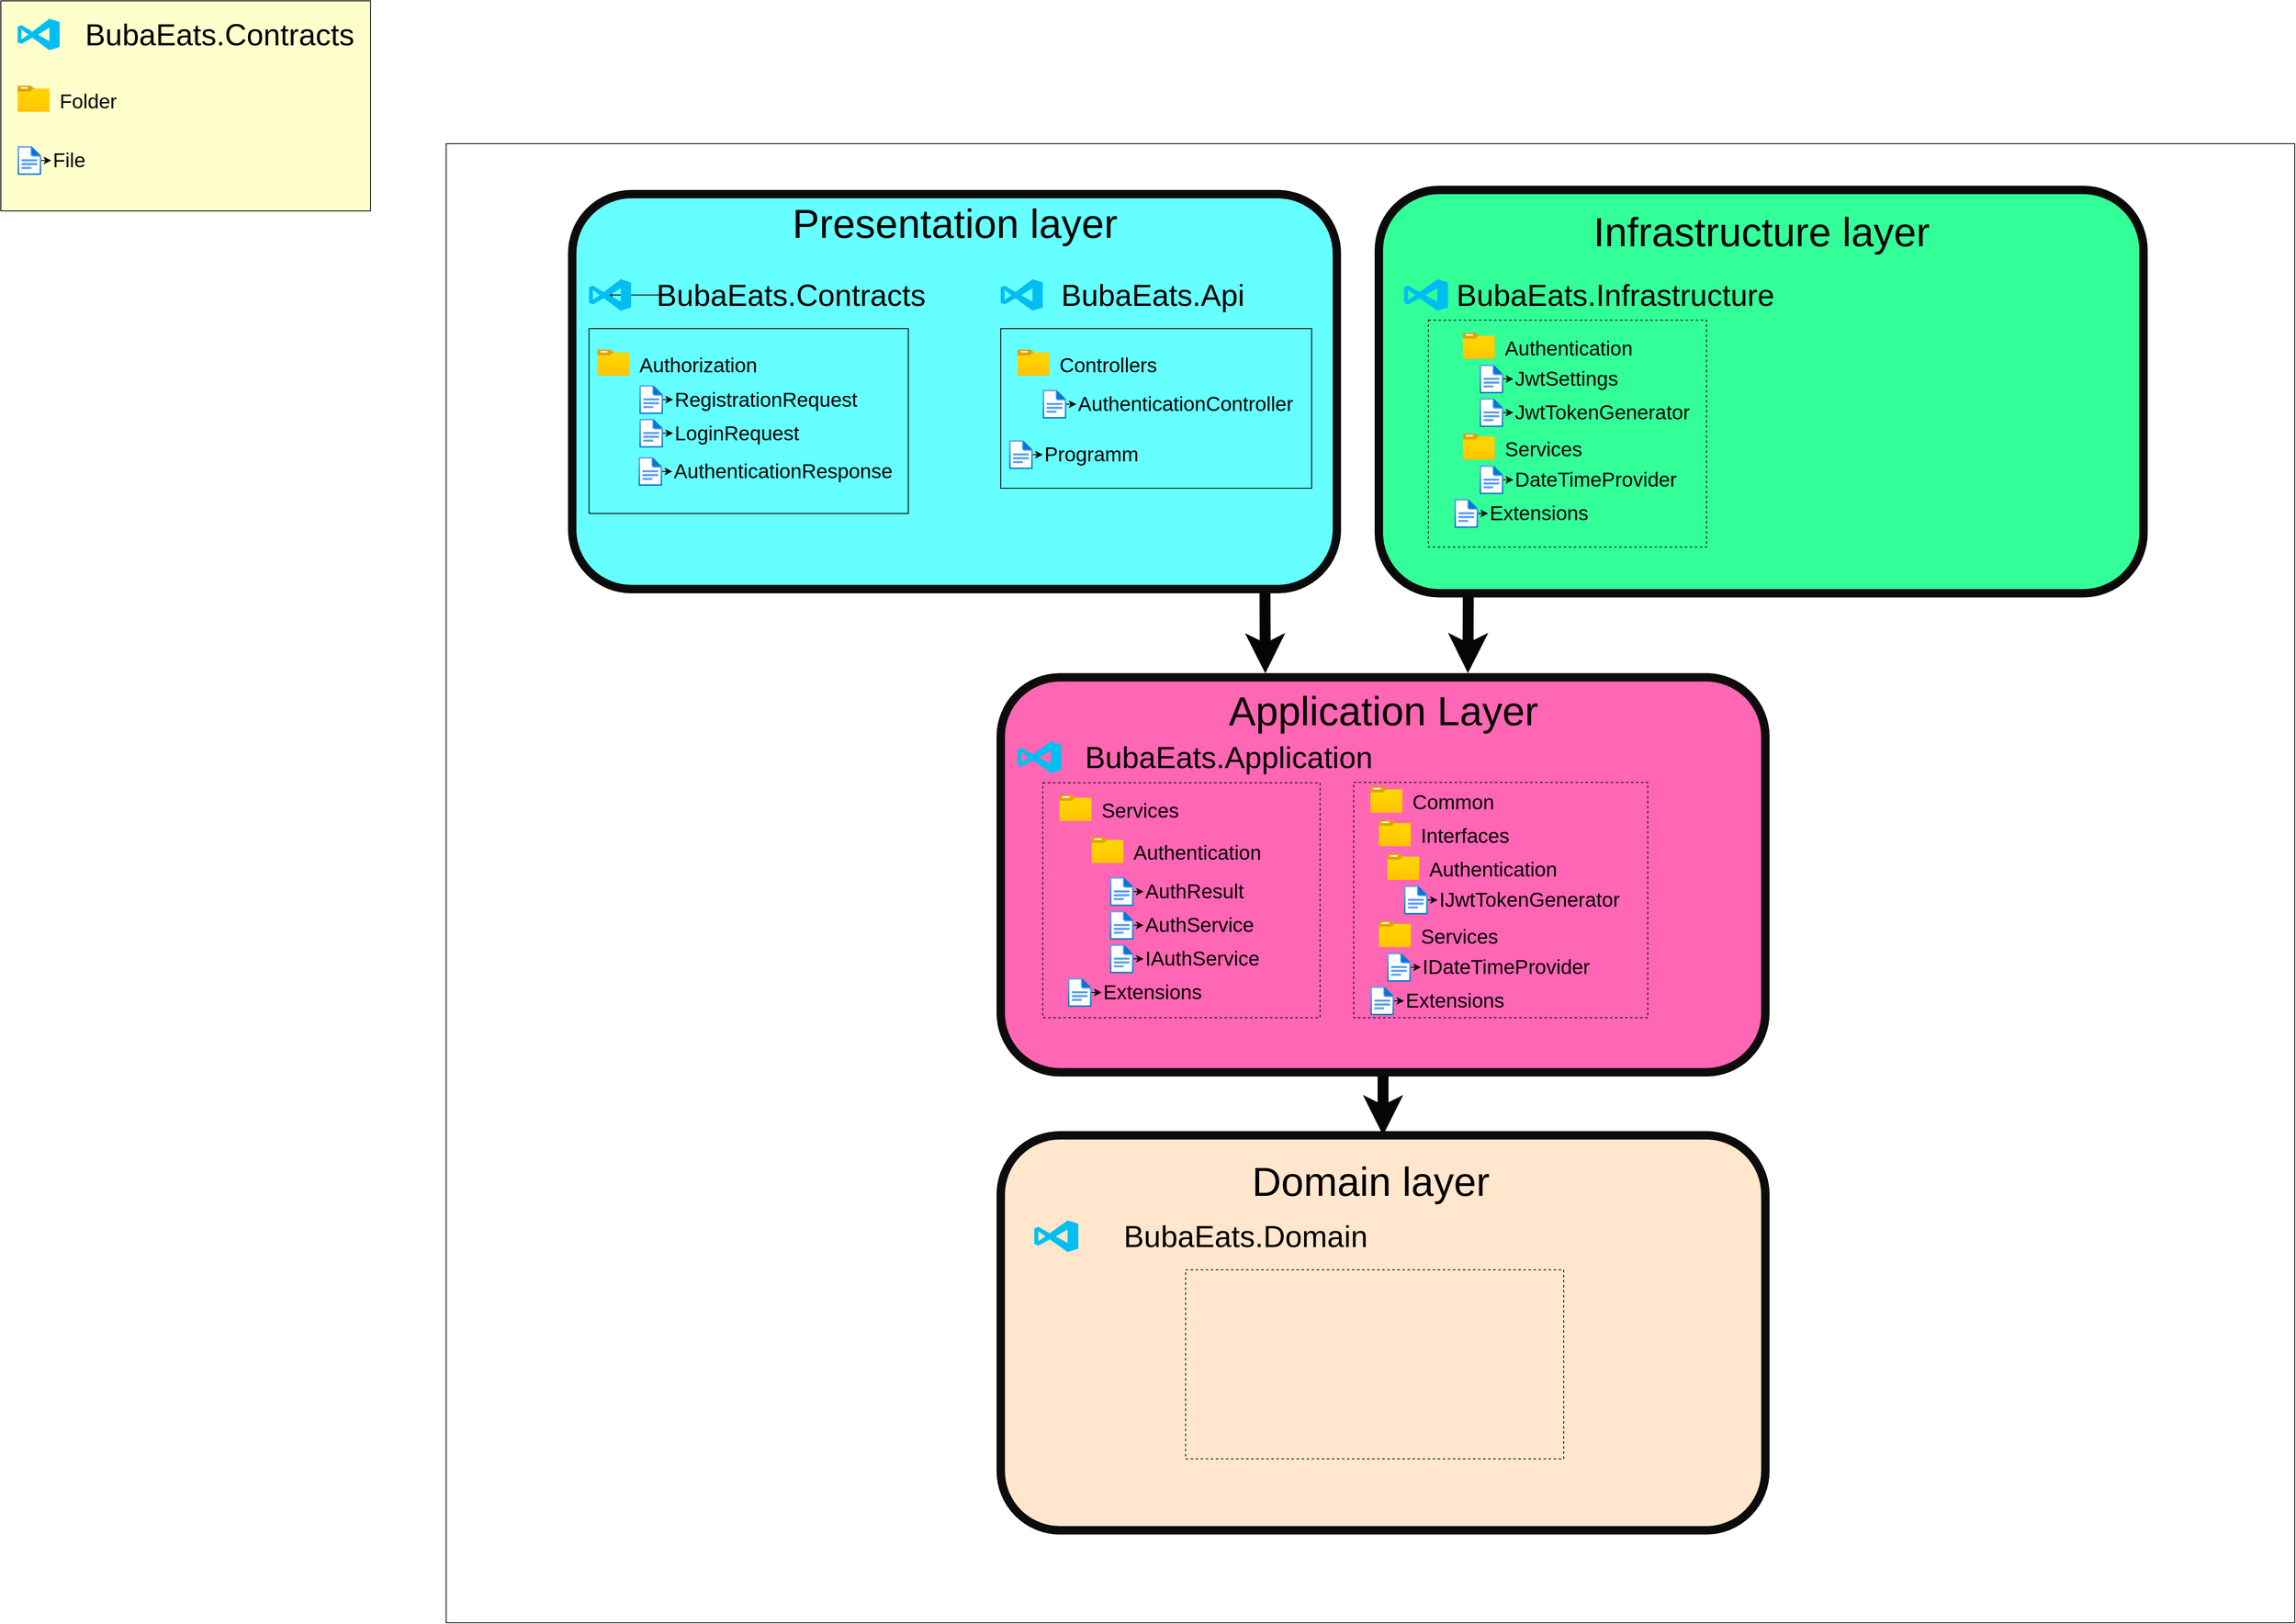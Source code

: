<mxfile>
    <diagram id="rWr11Ek52ALkJoC7Q38n" name="Page-1">
        <mxGraphModel dx="2772" dy="968" grid="1" gridSize="10" guides="1" tooltips="1" connect="1" arrows="1" fold="1" page="1" pageScale="1" pageWidth="850" pageHeight="1100" math="0" shadow="0">
            <root>
                <mxCell id="0"/>
                <mxCell id="1" parent="0"/>
                <mxCell id="107" value="" style="rounded=0;whiteSpace=wrap;html=1;strokeColor=#0a0a0a;strokeWidth=1;fontSize=48;fontColor=#000000;fillColor=#FFFFFF;" vertex="1" parent="1">
                    <mxGeometry x="-180" y="220" width="2200" height="1760" as="geometry"/>
                </mxCell>
                <mxCell id="105" style="edgeStyle=none;html=1;strokeColor=#050505;strokeWidth=13;fontSize=24;fontColor=#000000;exitX=0.117;exitY=0.99;exitDx=0;exitDy=0;exitPerimeter=0;" edge="1" parent="1" source="96">
                    <mxGeometry relative="1" as="geometry">
                        <mxPoint x="1036" y="850" as="targetPoint"/>
                    </mxGeometry>
                </mxCell>
                <mxCell id="96" value="" style="rounded=1;whiteSpace=wrap;html=1;strokeWidth=10;fontSize=24;fillColor=#33FF99;strokeColor=#0a0a0a;" vertex="1" parent="1">
                    <mxGeometry x="930" y="275" width="910" height="480" as="geometry"/>
                </mxCell>
                <mxCell id="104" style="edgeStyle=none;html=1;exitX=0.906;exitY=1.004;exitDx=0;exitDy=0;fontSize=24;fontColor=#000000;strokeWidth=13;strokeColor=#050505;exitPerimeter=0;entryX=0.346;entryY=-0.01;entryDx=0;entryDy=0;entryPerimeter=0;" edge="1" parent="1" source="3" target="102">
                    <mxGeometry relative="1" as="geometry"/>
                </mxCell>
                <mxCell id="3" value="" style="rounded=1;whiteSpace=wrap;html=1;fillColor=#66FFFF;strokeWidth=10;strokeColor=#0d0c0c;" vertex="1" parent="1">
                    <mxGeometry x="-30" y="280" width="910" height="470" as="geometry"/>
                </mxCell>
                <mxCell id="4" value="&lt;font style=&quot;font-size: 48px;&quot; color=&quot;#000000&quot;&gt;Presentation layer&lt;/font&gt;" style="text;html=1;align=center;verticalAlign=middle;resizable=0;points=[];autosize=1;strokeColor=none;fillColor=none;" vertex="1" parent="1">
                    <mxGeometry x="220" y="280" width="410" height="70" as="geometry"/>
                </mxCell>
                <mxCell id="9" value="" style="edgeStyle=none;html=1;fontSize=36;fontColor=#000000;" edge="1" parent="1">
                    <mxGeometry relative="1" as="geometry">
                        <mxPoint x="80" y="400" as="sourcePoint"/>
                        <mxPoint x="10" y="400" as="targetPoint"/>
                    </mxGeometry>
                </mxCell>
                <mxCell id="13" value="" style="group" vertex="1" connectable="0" parent="1">
                    <mxGeometry x="-10" y="370" width="410" height="60" as="geometry"/>
                </mxCell>
                <mxCell id="14" value="&lt;font style=&quot;font-size: 36px;&quot;&gt;BubaEats.Contracts&lt;/font&gt;" style="text;html=1;align=center;verticalAlign=middle;resizable=1;points=[];autosize=1;strokeColor=none;fillColor=none;fontSize=36;fontColor=#000000;movable=1;rotatable=1;deletable=1;editable=1;connectable=1;" vertex="1" parent="13">
                    <mxGeometry x="70" width="340" height="60" as="geometry"/>
                </mxCell>
                <mxCell id="15" value="" style="verticalLabelPosition=bottom;html=1;verticalAlign=top;align=center;strokeColor=none;fillColor=#00BEF2;shape=mxgraph.azure.visual_studio_online;rounded=1;fontSize=24;fontColor=#000000;movable=1;resizable=1;rotatable=1;deletable=1;editable=1;connectable=1;" vertex="1" parent="13">
                    <mxGeometry y="11.25" width="50" height="37.5" as="geometry"/>
                </mxCell>
                <mxCell id="16" value="" style="rounded=0;whiteSpace=wrap;html=1;strokeColor=#000000;fontSize=48;fontColor=#000000;fillColor=#FFFFCC;" vertex="1" parent="1">
                    <mxGeometry x="-710" y="50" width="440" height="250" as="geometry"/>
                </mxCell>
                <mxCell id="12" value="" style="group" vertex="1" connectable="0" parent="1">
                    <mxGeometry x="-690" y="60" width="410" height="60" as="geometry"/>
                </mxCell>
                <mxCell id="10" value="&lt;font style=&quot;font-size: 36px;&quot;&gt;BubaEats.Contracts&lt;/font&gt;" style="text;html=1;align=center;verticalAlign=middle;resizable=1;points=[];autosize=1;strokeColor=none;fillColor=none;fontSize=36;fontColor=#000000;movable=1;rotatable=1;deletable=1;editable=1;connectable=1;" vertex="1" parent="12">
                    <mxGeometry x="70" width="340" height="60" as="geometry"/>
                </mxCell>
                <mxCell id="11" value="" style="verticalLabelPosition=bottom;html=1;verticalAlign=top;align=center;strokeColor=none;fillColor=#00BEF2;shape=mxgraph.azure.visual_studio_online;rounded=1;fontSize=24;fontColor=#000000;movable=1;resizable=1;rotatable=1;deletable=1;editable=1;connectable=1;" vertex="1" parent="12">
                    <mxGeometry y="11.25" width="50" height="37.5" as="geometry"/>
                </mxCell>
                <mxCell id="21" value="" style="group" vertex="1" connectable="0" parent="1">
                    <mxGeometry x="-690" y="126" width="138" height="70" as="geometry"/>
                </mxCell>
                <mxCell id="17" value="" style="aspect=fixed;html=1;points=[];align=center;image;fontSize=12;image=img/lib/azure2/general/Folder_Blank.svg;rounded=1;strokeColor=#000000;fontColor=#000000;fillColor=#FFFFCC;" vertex="1" parent="21">
                    <mxGeometry y="25" width="37.97" height="31" as="geometry"/>
                </mxCell>
                <mxCell id="18" value="&lt;font style=&quot;font-size: 24px;&quot;&gt;Folder&lt;/font&gt;" style="text;html=1;align=left;verticalAlign=middle;resizable=0;points=[];autosize=1;strokeColor=none;fillColor=none;fontSize=48;fontColor=#000000;" vertex="1" parent="21">
                    <mxGeometry x="48" width="90" height="70" as="geometry"/>
                </mxCell>
                <mxCell id="51" value="" style="group" vertex="1" connectable="0" parent="1">
                    <mxGeometry x="480" y="370" width="410" height="60" as="geometry"/>
                </mxCell>
                <mxCell id="52" value="&lt;font style=&quot;font-size: 36px;&quot;&gt;BubaEats.Api&lt;/font&gt;" style="text;html=1;align=left;verticalAlign=middle;resizable=1;points=[];autosize=1;strokeColor=none;fillColor=none;fontSize=36;fontColor=#000000;movable=1;rotatable=1;deletable=1;editable=1;connectable=1;" vertex="1" parent="51">
                    <mxGeometry x="70" width="290" height="60" as="geometry"/>
                </mxCell>
                <mxCell id="53" value="" style="verticalLabelPosition=bottom;html=1;verticalAlign=top;align=center;strokeColor=none;fillColor=#00BEF2;shape=mxgraph.azure.visual_studio_online;rounded=1;fontSize=24;fontColor=#000000;movable=1;resizable=1;rotatable=1;deletable=1;editable=1;connectable=1;" vertex="1" parent="51">
                    <mxGeometry y="11.25" width="50" height="37.5" as="geometry"/>
                </mxCell>
                <mxCell id="61" value="" style="group" vertex="1" connectable="0" parent="1">
                    <mxGeometry x="-690" y="220" width="280.001" height="40" as="geometry"/>
                </mxCell>
                <mxCell id="62" value="" style="aspect=fixed;html=1;points=[];align=center;image;fontSize=12;image=img/lib/azure2/general/File.svg;rounded=1;strokeColor=#000000;fontColor=#000000;fillColor=#FFFFCC;" vertex="1" parent="61">
                    <mxGeometry y="2.75" width="28" height="34.5" as="geometry"/>
                </mxCell>
                <mxCell id="63" value="File" style="text;html=1;align=left;verticalAlign=middle;resizable=0;points=[];autosize=1;strokeColor=none;fillColor=none;fontSize=24;fontColor=#000000;" vertex="1" parent="61">
                    <mxGeometry x="40.001" width="60" height="40" as="geometry"/>
                </mxCell>
                <mxCell id="64" value="" style="edgeStyle=none;html=1;fontSize=24;fontColor=#000000;" edge="1" parent="61" source="62" target="63">
                    <mxGeometry relative="1" as="geometry"/>
                </mxCell>
                <mxCell id="65" value="" style="group" vertex="1" connectable="0" parent="1">
                    <mxGeometry x="530" y="510" width="320.001" height="40" as="geometry"/>
                </mxCell>
                <mxCell id="66" value="" style="aspect=fixed;html=1;points=[];align=center;image;fontSize=12;image=img/lib/azure2/general/File.svg;rounded=1;strokeColor=#000000;fontColor=#000000;fillColor=#FFFFCC;" vertex="1" parent="65">
                    <mxGeometry y="2.75" width="28" height="34.5" as="geometry"/>
                </mxCell>
                <mxCell id="67" value="AuthenticationController" style="text;html=1;align=left;verticalAlign=middle;resizable=0;points=[];autosize=1;strokeColor=none;fillColor=none;fontSize=24;fontColor=#000000;" vertex="1" parent="65">
                    <mxGeometry x="40.001" width="280" height="40" as="geometry"/>
                </mxCell>
                <mxCell id="68" value="" style="edgeStyle=none;html=1;fontSize=24;fontColor=#000000;" edge="1" parent="65" source="66" target="67">
                    <mxGeometry relative="1" as="geometry"/>
                </mxCell>
                <mxCell id="73" value="" style="group;dashed=1;" vertex="1" connectable="0" parent="1">
                    <mxGeometry x="-10" y="440" width="380" height="220" as="geometry"/>
                </mxCell>
                <mxCell id="6" value="" style="rounded=0;whiteSpace=wrap;html=1;fontSize=24;fontColor=#000000;fillColor=none;strokeColor=#000000;" vertex="1" parent="73">
                    <mxGeometry width="380" height="220" as="geometry"/>
                </mxCell>
                <mxCell id="22" value="" style="group" vertex="1" connectable="0" parent="73">
                    <mxGeometry x="10" width="208" height="70" as="geometry"/>
                </mxCell>
                <mxCell id="23" value="" style="aspect=fixed;html=1;points=[];align=center;image;fontSize=12;image=img/lib/azure2/general/Folder_Blank.svg;rounded=1;strokeColor=#000000;fontColor=#000000;fillColor=#FFFFCC;" vertex="1" parent="22">
                    <mxGeometry y="25" width="37.97" height="31" as="geometry"/>
                </mxCell>
                <mxCell id="24" value="&lt;font style=&quot;font-size: 24px;&quot;&gt;Authorization&lt;/font&gt;" style="text;html=1;align=left;verticalAlign=middle;resizable=0;points=[];autosize=1;strokeColor=none;fillColor=none;fontSize=48;fontColor=#000000;" vertex="1" parent="22">
                    <mxGeometry x="48" width="160" height="70" as="geometry"/>
                </mxCell>
                <mxCell id="41" value="" style="group" vertex="1" connectable="0" parent="73">
                    <mxGeometry x="60" y="64.5" width="280.001" height="40" as="geometry"/>
                </mxCell>
                <mxCell id="29" value="" style="aspect=fixed;html=1;points=[];align=center;image;fontSize=12;image=img/lib/azure2/general/File.svg;rounded=1;strokeColor=#000000;fontColor=#000000;fillColor=#FFFFCC;" vertex="1" parent="41">
                    <mxGeometry y="2.75" width="28" height="34.5" as="geometry"/>
                </mxCell>
                <mxCell id="30" value="RegistrationRequest" style="text;html=1;align=left;verticalAlign=middle;resizable=0;points=[];autosize=1;strokeColor=none;fillColor=none;fontSize=24;fontColor=#000000;" vertex="1" parent="41">
                    <mxGeometry x="40.001" width="240" height="40" as="geometry"/>
                </mxCell>
                <mxCell id="40" value="" style="edgeStyle=none;html=1;fontSize=24;fontColor=#000000;" edge="1" parent="41" source="29" target="30">
                    <mxGeometry relative="1" as="geometry"/>
                </mxCell>
                <mxCell id="42" value="" style="group" vertex="1" connectable="0" parent="73">
                    <mxGeometry x="59" y="150" width="320.001" height="40" as="geometry"/>
                </mxCell>
                <mxCell id="43" value="" style="aspect=fixed;html=1;points=[];align=center;image;fontSize=12;image=img/lib/azure2/general/File.svg;rounded=1;strokeColor=#000000;fontColor=#000000;fillColor=#FFFFCC;" vertex="1" parent="42">
                    <mxGeometry y="2.75" width="28" height="34.5" as="geometry"/>
                </mxCell>
                <mxCell id="44" value="AuthenticationResponse" style="text;html=1;align=left;verticalAlign=middle;resizable=0;points=[];autosize=1;strokeColor=none;fillColor=none;fontSize=24;fontColor=#000000;" vertex="1" parent="42">
                    <mxGeometry x="40.001" width="280" height="40" as="geometry"/>
                </mxCell>
                <mxCell id="45" value="" style="edgeStyle=none;html=1;fontSize=24;fontColor=#000000;" edge="1" parent="42" source="43" target="44">
                    <mxGeometry relative="1" as="geometry"/>
                </mxCell>
                <mxCell id="50" value="" style="group" vertex="1" connectable="0" parent="73">
                    <mxGeometry x="60" y="104.5" width="280.001" height="40" as="geometry"/>
                </mxCell>
                <mxCell id="47" value="" style="aspect=fixed;html=1;points=[];align=center;image;fontSize=12;image=img/lib/azure2/general/File.svg;rounded=1;strokeColor=#000000;fontColor=#000000;fillColor=#FFFFCC;" vertex="1" parent="50">
                    <mxGeometry y="2.75" width="28" height="34.5" as="geometry"/>
                </mxCell>
                <mxCell id="48" value="LoginRequest" style="text;html=1;align=left;verticalAlign=middle;resizable=0;points=[];autosize=1;strokeColor=none;fillColor=none;fontSize=24;fontColor=#000000;" vertex="1" parent="50">
                    <mxGeometry x="40.001" width="170" height="40" as="geometry"/>
                </mxCell>
                <mxCell id="49" value="" style="edgeStyle=none;html=1;fontSize=24;fontColor=#000000;" edge="1" parent="50" source="47" target="48">
                    <mxGeometry relative="1" as="geometry"/>
                </mxCell>
                <mxCell id="74" value="" style="group;dashed=1;" vertex="1" connectable="0" parent="1">
                    <mxGeometry x="480" y="440" width="370" height="190" as="geometry"/>
                </mxCell>
                <mxCell id="54" value="" style="rounded=0;whiteSpace=wrap;html=1;fontSize=24;fontColor=#000000;fillColor=none;strokeColor=#000000;" vertex="1" parent="74">
                    <mxGeometry width="370" height="190" as="geometry"/>
                </mxCell>
                <mxCell id="55" value="" style="group" vertex="1" connectable="0" parent="74">
                    <mxGeometry x="20" width="188" height="70" as="geometry"/>
                </mxCell>
                <mxCell id="56" value="" style="aspect=fixed;html=1;points=[];align=center;image;fontSize=12;image=img/lib/azure2/general/Folder_Blank.svg;rounded=1;strokeColor=#000000;fontColor=#000000;fillColor=#FFFFCC;" vertex="1" parent="55">
                    <mxGeometry y="25" width="37.97" height="31" as="geometry"/>
                </mxCell>
                <mxCell id="57" value="&lt;font style=&quot;font-size: 24px;&quot;&gt;Controllers&lt;/font&gt;" style="text;html=1;align=left;verticalAlign=middle;resizable=0;points=[];autosize=1;strokeColor=none;fillColor=none;fontSize=48;fontColor=#000000;" vertex="1" parent="55">
                    <mxGeometry x="48" width="140" height="70" as="geometry"/>
                </mxCell>
                <mxCell id="69" value="" style="group" vertex="1" connectable="0" parent="74">
                    <mxGeometry x="10" y="130" width="320.001" height="40" as="geometry"/>
                </mxCell>
                <mxCell id="70" value="" style="aspect=fixed;html=1;points=[];align=center;image;fontSize=12;image=img/lib/azure2/general/File.svg;rounded=1;strokeColor=#000000;fontColor=#000000;fillColor=#FFFFCC;" vertex="1" parent="69">
                    <mxGeometry y="2.75" width="28" height="34.5" as="geometry"/>
                </mxCell>
                <mxCell id="71" value="Programm" style="text;html=1;align=left;verticalAlign=middle;resizable=0;points=[];autosize=1;strokeColor=none;fillColor=none;fontSize=24;fontColor=#000000;" vertex="1" parent="69">
                    <mxGeometry x="40.001" width="140" height="40" as="geometry"/>
                </mxCell>
                <mxCell id="72" value="" style="edgeStyle=none;html=1;fontSize=24;fontColor=#000000;" edge="1" parent="69" source="70" target="71">
                    <mxGeometry relative="1" as="geometry"/>
                </mxCell>
                <mxCell id="76" value="&lt;font style=&quot;font-size: 48px;&quot; color=&quot;#000000&quot;&gt;Infrastructure layer&lt;/font&gt;" style="text;html=1;align=center;verticalAlign=middle;resizable=0;points=[];autosize=1;strokeColor=none;fillColor=none;" vertex="1" parent="1">
                    <mxGeometry x="1175" y="290" width="420" height="70" as="geometry"/>
                </mxCell>
                <mxCell id="77" value="" style="group" vertex="1" connectable="0" parent="1">
                    <mxGeometry x="960" y="370" width="460" height="60" as="geometry"/>
                </mxCell>
                <mxCell id="78" value="&lt;font style=&quot;font-size: 36px;&quot;&gt;BubaEats.Infrastructure&lt;/font&gt;" style="text;html=1;align=center;verticalAlign=middle;resizable=1;points=[];autosize=1;strokeColor=none;fillColor=none;fontSize=36;fontColor=#000000;movable=1;rotatable=1;deletable=1;editable=1;connectable=1;" vertex="1" parent="77">
                    <mxGeometry x="41.818" width="418.182" height="60" as="geometry"/>
                </mxCell>
                <mxCell id="79" value="" style="verticalLabelPosition=bottom;html=1;verticalAlign=top;align=center;strokeColor=none;fillColor=#00BEF2;shape=mxgraph.azure.visual_studio_online;rounded=1;fontSize=24;fontColor=#000000;movable=1;resizable=1;rotatable=1;deletable=1;editable=1;connectable=1;" vertex="1" parent="77">
                    <mxGeometry y="11.25" width="52.273" height="37.5" as="geometry"/>
                </mxCell>
                <mxCell id="132" value="" style="edgeStyle=none;html=1;strokeColor=#050505;strokeWidth=13;fontSize=48;fontColor=#000000;" edge="1" parent="1" source="102" target="131">
                    <mxGeometry relative="1" as="geometry"/>
                </mxCell>
                <mxCell id="102" value="" style="rounded=1;whiteSpace=wrap;html=1;fillColor=#FF66B3;strokeWidth=10;strokeColor=#0d0c0c;" vertex="1" parent="1">
                    <mxGeometry x="480" y="855" width="910" height="470" as="geometry"/>
                </mxCell>
                <mxCell id="106" value="&lt;font style=&quot;font-size: 48px;&quot;&gt;Application Layer&lt;/font&gt;" style="text;html=1;align=center;verticalAlign=middle;resizable=0;points=[];autosize=1;strokeColor=none;fillColor=none;fontSize=24;fontColor=#000000;" vertex="1" parent="1">
                    <mxGeometry x="740" y="860" width="390" height="70" as="geometry"/>
                </mxCell>
                <mxCell id="108" value="" style="group" vertex="1" connectable="0" parent="1">
                    <mxGeometry x="550" y="970" width="410" height="290" as="geometry"/>
                </mxCell>
                <mxCell id="109" value="" style="aspect=fixed;html=1;points=[];align=center;image;fontSize=12;image=img/lib/azure2/general/Folder_Blank.svg;rounded=1;strokeColor=#000000;fontColor=#000000;fillColor=#FFFFCC;" vertex="1" parent="108">
                    <mxGeometry y="25" width="37.97" height="31" as="geometry"/>
                </mxCell>
                <mxCell id="110" value="&lt;font style=&quot;font-size: 24px;&quot;&gt;Services&lt;/font&gt;" style="text;html=1;align=left;verticalAlign=middle;resizable=0;points=[];autosize=1;strokeColor=none;fillColor=none;fontSize=48;fontColor=#000000;" vertex="1" parent="108">
                    <mxGeometry x="48" width="120" height="70" as="geometry"/>
                </mxCell>
                <mxCell id="111" value="" style="group" vertex="1" connectable="0" parent="108">
                    <mxGeometry x="37.97" y="50" width="228" height="70" as="geometry"/>
                </mxCell>
                <mxCell id="112" value="" style="aspect=fixed;html=1;points=[];align=center;image;fontSize=12;image=img/lib/azure2/general/Folder_Blank.svg;rounded=1;strokeColor=#000000;fontColor=#000000;fillColor=#FFFFCC;" vertex="1" parent="111">
                    <mxGeometry y="25" width="37.97" height="31" as="geometry"/>
                </mxCell>
                <mxCell id="113" value="&lt;font style=&quot;font-size: 24px;&quot;&gt;Authentication&lt;/font&gt;" style="text;html=1;align=left;verticalAlign=middle;resizable=0;points=[];autosize=1;strokeColor=none;fillColor=none;fontSize=48;fontColor=#000000;" vertex="1" parent="111">
                    <mxGeometry x="48" width="180" height="70" as="geometry"/>
                </mxCell>
                <mxCell id="164" value="" style="rounded=0;whiteSpace=wrap;html=1;dashed=1;strokeColor=#0a0a0a;strokeWidth=1;fontSize=48;fontColor=#000000;fillColor=none;" vertex="1" parent="108">
                    <mxGeometry x="-20" y="10.5" width="330" height="279.5" as="geometry"/>
                </mxCell>
                <mxCell id="114" value="" style="group" vertex="1" connectable="0" parent="1">
                    <mxGeometry x="610" y="1090" width="280.001" height="40" as="geometry"/>
                </mxCell>
                <mxCell id="115" value="" style="aspect=fixed;html=1;points=[];align=center;image;fontSize=12;image=img/lib/azure2/general/File.svg;rounded=1;strokeColor=#000000;fontColor=#000000;fillColor=#FFFFCC;" vertex="1" parent="114">
                    <mxGeometry y="2.75" width="28" height="34.5" as="geometry"/>
                </mxCell>
                <mxCell id="116" value="AuthResult" style="text;html=1;align=left;verticalAlign=middle;resizable=0;points=[];autosize=1;strokeColor=none;fillColor=none;fontSize=24;fontColor=#000000;" vertex="1" parent="114">
                    <mxGeometry x="40.001" width="140" height="40" as="geometry"/>
                </mxCell>
                <mxCell id="117" value="" style="edgeStyle=none;html=1;fontSize=24;fontColor=#000000;" edge="1" parent="114" source="115" target="116">
                    <mxGeometry relative="1" as="geometry"/>
                </mxCell>
                <mxCell id="119" value="" style="group" vertex="1" connectable="0" parent="1">
                    <mxGeometry x="610" y="1130" width="280.001" height="70" as="geometry"/>
                </mxCell>
                <mxCell id="120" value="" style="aspect=fixed;html=1;points=[];align=center;image;fontSize=12;image=img/lib/azure2/general/File.svg;rounded=1;strokeColor=#000000;fontColor=#000000;fillColor=#FFFFCC;" vertex="1" parent="119">
                    <mxGeometry y="2.75" width="28" height="34.5" as="geometry"/>
                </mxCell>
                <mxCell id="121" value="AuthService" style="text;html=1;align=left;verticalAlign=middle;resizable=0;points=[];autosize=1;strokeColor=none;fillColor=none;fontSize=24;fontColor=#000000;" vertex="1" parent="119">
                    <mxGeometry x="40.001" width="150" height="40" as="geometry"/>
                </mxCell>
                <mxCell id="122" value="" style="edgeStyle=none;html=1;fontSize=24;fontColor=#000000;" edge="1" parent="119" source="120" target="121">
                    <mxGeometry relative="1" as="geometry"/>
                </mxCell>
                <mxCell id="123" value="" style="group" vertex="1" connectable="0" parent="1">
                    <mxGeometry x="610" y="1170" width="280.001" height="40" as="geometry"/>
                </mxCell>
                <mxCell id="124" value="" style="aspect=fixed;html=1;points=[];align=center;image;fontSize=12;image=img/lib/azure2/general/File.svg;rounded=1;strokeColor=#000000;fontColor=#000000;fillColor=#FFFFCC;" vertex="1" parent="123">
                    <mxGeometry y="2.75" width="28" height="34.5" as="geometry"/>
                </mxCell>
                <mxCell id="125" value="IAuthService" style="text;html=1;align=left;verticalAlign=middle;resizable=0;points=[];autosize=1;strokeColor=none;fillColor=none;fontSize=24;fontColor=#000000;" vertex="1" parent="123">
                    <mxGeometry x="40.001" width="160" height="40" as="geometry"/>
                </mxCell>
                <mxCell id="126" value="" style="edgeStyle=none;html=1;fontSize=24;fontColor=#000000;" edge="1" parent="123" source="124" target="125">
                    <mxGeometry relative="1" as="geometry"/>
                </mxCell>
                <mxCell id="127" value="" style="group" vertex="1" connectable="0" parent="1">
                    <mxGeometry x="560" y="1210" width="280.001" height="40" as="geometry"/>
                </mxCell>
                <mxCell id="128" value="" style="aspect=fixed;html=1;points=[];align=center;image;fontSize=12;image=img/lib/azure2/general/File.svg;rounded=1;strokeColor=#000000;fontColor=#000000;fillColor=#FFFFCC;" vertex="1" parent="127">
                    <mxGeometry y="2.75" width="28" height="34.5" as="geometry"/>
                </mxCell>
                <mxCell id="129" value="Extensions" style="text;html=1;align=left;verticalAlign=middle;resizable=0;points=[];autosize=1;strokeColor=none;fillColor=none;fontSize=24;fontColor=#000000;" vertex="1" parent="127">
                    <mxGeometry x="40.001" width="140" height="40" as="geometry"/>
                </mxCell>
                <mxCell id="130" value="" style="edgeStyle=none;html=1;fontSize=24;fontColor=#000000;" edge="1" parent="127" source="128" target="129">
                    <mxGeometry relative="1" as="geometry"/>
                </mxCell>
                <mxCell id="131" value="" style="rounded=1;whiteSpace=wrap;html=1;fillColor=#FFE6CC;strokeWidth=10;strokeColor=#0d0c0c;" vertex="1" parent="1">
                    <mxGeometry x="480" y="1400" width="910" height="470" as="geometry"/>
                </mxCell>
                <mxCell id="133" value="&lt;font style=&quot;font-size: 48px;&quot; color=&quot;#000000&quot;&gt;Domain layer&lt;/font&gt;" style="text;html=1;align=center;verticalAlign=middle;resizable=0;points=[];autosize=1;strokeColor=none;fillColor=none;" vertex="1" parent="1">
                    <mxGeometry x="765" y="1420" width="310" height="70" as="geometry"/>
                </mxCell>
                <mxCell id="134" value="" style="group" vertex="1" connectable="0" parent="1">
                    <mxGeometry x="520" y="1490" width="460" height="60" as="geometry"/>
                </mxCell>
                <mxCell id="135" value="&lt;font style=&quot;font-size: 36px;&quot;&gt;BubaEats.Domain&lt;/font&gt;" style="text;html=1;align=center;verticalAlign=middle;resizable=1;points=[];autosize=1;strokeColor=none;fillColor=none;fontSize=36;fontColor=#000000;movable=1;rotatable=1;deletable=1;editable=1;connectable=1;" vertex="1" parent="134">
                    <mxGeometry x="95.818" width="310" height="60" as="geometry"/>
                </mxCell>
                <mxCell id="136" value="" style="verticalLabelPosition=bottom;html=1;verticalAlign=top;align=center;strokeColor=none;fillColor=#00BEF2;shape=mxgraph.azure.visual_studio_online;rounded=1;fontSize=24;fontColor=#000000;movable=1;resizable=1;rotatable=1;deletable=1;editable=1;connectable=1;" vertex="1" parent="134">
                    <mxGeometry y="11.25" width="52.273" height="37.5" as="geometry"/>
                </mxCell>
                <mxCell id="137" value="" style="group" vertex="1" connectable="0" parent="1">
                    <mxGeometry x="500" y="920" width="460" height="60" as="geometry"/>
                </mxCell>
                <mxCell id="138" value="&lt;font style=&quot;font-size: 36px;&quot;&gt;BubaEats.Application&lt;/font&gt;" style="text;html=1;align=center;verticalAlign=middle;resizable=1;points=[];autosize=1;strokeColor=none;fillColor=none;fontSize=36;fontColor=#000000;movable=1;rotatable=1;deletable=1;editable=1;connectable=1;" vertex="1" parent="137">
                    <mxGeometry x="65.818" width="370" height="60" as="geometry"/>
                </mxCell>
                <mxCell id="139" value="" style="verticalLabelPosition=bottom;html=1;verticalAlign=top;align=center;strokeColor=none;fillColor=#00BEF2;shape=mxgraph.azure.visual_studio_online;rounded=1;fontSize=24;fontColor=#000000;movable=1;resizable=1;rotatable=1;deletable=1;editable=1;connectable=1;" vertex="1" parent="137">
                    <mxGeometry y="11.25" width="52.273" height="37.5" as="geometry"/>
                </mxCell>
                <mxCell id="140" value="" style="rounded=0;whiteSpace=wrap;html=1;dashed=1;strokeColor=#0a0a0a;strokeWidth=1;fontSize=48;fontColor=#000000;fillColor=none;" vertex="1" parent="1">
                    <mxGeometry x="700" y="1560" width="450" height="225" as="geometry"/>
                </mxCell>
                <mxCell id="141" value="" style="group" vertex="1" connectable="0" parent="1">
                    <mxGeometry x="1030" y="420" width="290" height="280" as="geometry"/>
                </mxCell>
                <mxCell id="142" value="" style="aspect=fixed;html=1;points=[];align=center;image;fontSize=12;image=img/lib/azure2/general/Folder_Blank.svg;rounded=1;strokeColor=#000000;fontColor=#000000;fillColor=#FFFFCC;" vertex="1" parent="141">
                    <mxGeometry y="25" width="37.97" height="31" as="geometry"/>
                </mxCell>
                <mxCell id="143" value="&lt;font style=&quot;font-size: 24px;&quot;&gt;Authentication&lt;/font&gt;" style="text;html=1;align=left;verticalAlign=middle;resizable=0;points=[];autosize=1;strokeColor=none;fillColor=none;fontSize=48;fontColor=#000000;" vertex="1" parent="141">
                    <mxGeometry x="48" width="180" height="70" as="geometry"/>
                </mxCell>
                <mxCell id="163" value="" style="rounded=0;whiteSpace=wrap;html=1;dashed=1;strokeColor=#0a0a0a;strokeWidth=1;fontSize=48;fontColor=#000000;fillColor=none;" vertex="1" parent="141">
                    <mxGeometry x="-41.01" y="10" width="331.01" height="270" as="geometry"/>
                </mxCell>
                <mxCell id="144" value="" style="group" vertex="1" connectable="0" parent="1">
                    <mxGeometry x="1050" y="480" width="280.001" height="40" as="geometry"/>
                </mxCell>
                <mxCell id="145" value="" style="aspect=fixed;html=1;points=[];align=center;image;fontSize=12;image=img/lib/azure2/general/File.svg;rounded=1;strokeColor=#000000;fontColor=#000000;fillColor=#FFFFCC;" vertex="1" parent="144">
                    <mxGeometry y="2.75" width="28" height="34.5" as="geometry"/>
                </mxCell>
                <mxCell id="146" value="JwtSettings" style="text;html=1;align=left;verticalAlign=middle;resizable=0;points=[];autosize=1;strokeColor=none;fillColor=none;fontSize=24;fontColor=#000000;" vertex="1" parent="144">
                    <mxGeometry x="40.001" width="150" height="40" as="geometry"/>
                </mxCell>
                <mxCell id="147" value="" style="edgeStyle=none;html=1;fontSize=24;fontColor=#000000;" edge="1" parent="144" source="145" target="146">
                    <mxGeometry relative="1" as="geometry"/>
                </mxCell>
                <mxCell id="148" value="" style="group" vertex="1" connectable="0" parent="1">
                    <mxGeometry x="1050" y="520" width="280.001" height="40" as="geometry"/>
                </mxCell>
                <mxCell id="149" value="" style="aspect=fixed;html=1;points=[];align=center;image;fontSize=12;image=img/lib/azure2/general/File.svg;rounded=1;strokeColor=#000000;fontColor=#000000;fillColor=#FFFFCC;" vertex="1" parent="148">
                    <mxGeometry y="2.75" width="28" height="34.5" as="geometry"/>
                </mxCell>
                <mxCell id="150" value="JwtTokenGenerator" style="text;html=1;align=left;verticalAlign=middle;resizable=0;points=[];autosize=1;strokeColor=none;fillColor=none;fontSize=24;fontColor=#000000;" vertex="1" parent="148">
                    <mxGeometry x="40.001" width="230" height="40" as="geometry"/>
                </mxCell>
                <mxCell id="151" value="" style="edgeStyle=none;html=1;fontSize=24;fontColor=#000000;" edge="1" parent="148" source="149" target="150">
                    <mxGeometry relative="1" as="geometry"/>
                </mxCell>
                <mxCell id="152" value="" style="group" vertex="1" connectable="0" parent="1">
                    <mxGeometry x="1030" y="540" width="228" height="70" as="geometry"/>
                </mxCell>
                <mxCell id="153" value="" style="aspect=fixed;html=1;points=[];align=center;image;fontSize=12;image=img/lib/azure2/general/Folder_Blank.svg;rounded=1;strokeColor=#000000;fontColor=#000000;fillColor=#FFFFCC;" vertex="1" parent="152">
                    <mxGeometry y="25" width="37.97" height="31" as="geometry"/>
                </mxCell>
                <mxCell id="154" value="&lt;font style=&quot;font-size: 24px;&quot;&gt;Services&lt;/font&gt;" style="text;html=1;align=left;verticalAlign=middle;resizable=0;points=[];autosize=1;strokeColor=none;fillColor=none;fontSize=48;fontColor=#000000;" vertex="1" parent="152">
                    <mxGeometry x="48" width="120" height="70" as="geometry"/>
                </mxCell>
                <mxCell id="155" value="" style="group" vertex="1" connectable="0" parent="1">
                    <mxGeometry x="1050" y="600" width="280.001" height="40" as="geometry"/>
                </mxCell>
                <mxCell id="156" value="" style="aspect=fixed;html=1;points=[];align=center;image;fontSize=12;image=img/lib/azure2/general/File.svg;rounded=1;strokeColor=#000000;fontColor=#000000;fillColor=#FFFFCC;" vertex="1" parent="155">
                    <mxGeometry y="2.75" width="28" height="34.5" as="geometry"/>
                </mxCell>
                <mxCell id="157" value="DateTimeProvider" style="text;html=1;align=left;verticalAlign=middle;resizable=0;points=[];autosize=1;strokeColor=none;fillColor=none;fontSize=24;fontColor=#000000;" vertex="1" parent="155">
                    <mxGeometry x="40.001" width="220" height="40" as="geometry"/>
                </mxCell>
                <mxCell id="158" value="" style="edgeStyle=none;html=1;fontSize=24;fontColor=#000000;" edge="1" parent="155" source="156" target="157">
                    <mxGeometry relative="1" as="geometry"/>
                </mxCell>
                <mxCell id="159" value="" style="group" vertex="1" connectable="0" parent="1">
                    <mxGeometry x="1020" y="640" width="280.001" height="40" as="geometry"/>
                </mxCell>
                <mxCell id="160" value="" style="aspect=fixed;html=1;points=[];align=center;image;fontSize=12;image=img/lib/azure2/general/File.svg;rounded=1;strokeColor=#000000;fontColor=#000000;fillColor=#FFFFCC;" vertex="1" parent="159">
                    <mxGeometry y="2.75" width="28" height="34.5" as="geometry"/>
                </mxCell>
                <mxCell id="161" value="Extensions" style="text;html=1;align=left;verticalAlign=middle;resizable=0;points=[];autosize=1;strokeColor=none;fillColor=none;fontSize=24;fontColor=#000000;" vertex="1" parent="159">
                    <mxGeometry x="40.001" width="140" height="40" as="geometry"/>
                </mxCell>
                <mxCell id="162" value="" style="edgeStyle=none;html=1;fontSize=24;fontColor=#000000;" edge="1" parent="159" source="160" target="161">
                    <mxGeometry relative="1" as="geometry"/>
                </mxCell>
                <mxCell id="165" value="" style="group" vertex="1" connectable="0" parent="1">
                    <mxGeometry x="920" y="960" width="168" height="70" as="geometry"/>
                </mxCell>
                <mxCell id="166" value="" style="aspect=fixed;html=1;points=[];align=center;image;fontSize=12;image=img/lib/azure2/general/Folder_Blank.svg;rounded=1;strokeColor=#000000;fontColor=#000000;fillColor=#FFFFCC;" vertex="1" parent="165">
                    <mxGeometry y="25" width="37.97" height="31" as="geometry"/>
                </mxCell>
                <mxCell id="167" value="&lt;font style=&quot;font-size: 24px;&quot;&gt;Common&lt;/font&gt;" style="text;html=1;align=left;verticalAlign=middle;resizable=0;points=[];autosize=1;strokeColor=none;fillColor=none;fontSize=48;fontColor=#000000;" vertex="1" parent="165">
                    <mxGeometry x="48" width="120" height="70" as="geometry"/>
                </mxCell>
                <mxCell id="168" value="" style="group" vertex="1" connectable="0" parent="1">
                    <mxGeometry x="930" y="1000" width="320" height="260" as="geometry"/>
                </mxCell>
                <mxCell id="169" value="" style="aspect=fixed;html=1;points=[];align=center;image;fontSize=12;image=img/lib/azure2/general/Folder_Blank.svg;rounded=1;strokeColor=#000000;fontColor=#000000;fillColor=#FFFFCC;" vertex="1" parent="168">
                    <mxGeometry y="25" width="37.97" height="31" as="geometry"/>
                </mxCell>
                <mxCell id="170" value="&lt;font style=&quot;font-size: 24px;&quot;&gt;Interfaces&lt;/font&gt;" style="text;html=1;align=left;verticalAlign=middle;resizable=0;points=[];autosize=1;strokeColor=none;fillColor=none;fontSize=48;fontColor=#000000;" vertex="1" parent="168">
                    <mxGeometry x="48" width="130" height="70" as="geometry"/>
                </mxCell>
                <mxCell id="189" value="" style="rounded=0;whiteSpace=wrap;html=1;dashed=1;strokeColor=#0a0a0a;strokeWidth=1;fontSize=48;fontColor=#000000;fillColor=none;" vertex="1" parent="168">
                    <mxGeometry x="-30" y="-20" width="350" height="280" as="geometry"/>
                </mxCell>
                <mxCell id="171" value="" style="group" vertex="1" connectable="0" parent="1">
                    <mxGeometry x="940" y="1040" width="228" height="70" as="geometry"/>
                </mxCell>
                <mxCell id="172" value="" style="aspect=fixed;html=1;points=[];align=center;image;fontSize=12;image=img/lib/azure2/general/Folder_Blank.svg;rounded=1;strokeColor=#000000;fontColor=#000000;fillColor=#FFFFCC;" vertex="1" parent="171">
                    <mxGeometry y="25" width="37.97" height="31" as="geometry"/>
                </mxCell>
                <mxCell id="173" value="&lt;font style=&quot;font-size: 24px;&quot;&gt;Authentication&lt;/font&gt;" style="text;html=1;align=left;verticalAlign=middle;resizable=0;points=[];autosize=1;strokeColor=none;fillColor=none;fontSize=48;fontColor=#000000;" vertex="1" parent="171">
                    <mxGeometry x="48" width="180" height="70" as="geometry"/>
                </mxCell>
                <mxCell id="174" value="" style="group" vertex="1" connectable="0" parent="1">
                    <mxGeometry x="960" y="1100" width="280.001" height="40" as="geometry"/>
                </mxCell>
                <mxCell id="175" value="" style="aspect=fixed;html=1;points=[];align=center;image;fontSize=12;image=img/lib/azure2/general/File.svg;rounded=1;strokeColor=#000000;fontColor=#000000;fillColor=#FFFFCC;" vertex="1" parent="174">
                    <mxGeometry y="2.75" width="28" height="34.5" as="geometry"/>
                </mxCell>
                <mxCell id="176" value="IJwtTokenGenerator" style="text;html=1;align=left;verticalAlign=middle;resizable=0;points=[];autosize=1;strokeColor=none;fillColor=none;fontSize=24;fontColor=#000000;" vertex="1" parent="174">
                    <mxGeometry x="40.001" width="240" height="40" as="geometry"/>
                </mxCell>
                <mxCell id="177" value="" style="edgeStyle=none;html=1;fontSize=24;fontColor=#000000;" edge="1" parent="174" source="175" target="176">
                    <mxGeometry relative="1" as="geometry"/>
                </mxCell>
                <mxCell id="178" value="" style="group" vertex="1" connectable="0" parent="1">
                    <mxGeometry x="930" y="1120" width="178" height="70" as="geometry"/>
                </mxCell>
                <mxCell id="179" value="" style="aspect=fixed;html=1;points=[];align=center;image;fontSize=12;image=img/lib/azure2/general/Folder_Blank.svg;rounded=1;strokeColor=#000000;fontColor=#000000;fillColor=#FFFFCC;" vertex="1" parent="178">
                    <mxGeometry y="25" width="37.97" height="31" as="geometry"/>
                </mxCell>
                <mxCell id="180" value="&lt;font style=&quot;font-size: 24px;&quot;&gt;Services&lt;/font&gt;" style="text;html=1;align=left;verticalAlign=middle;resizable=0;points=[];autosize=1;strokeColor=none;fillColor=none;fontSize=48;fontColor=#000000;" vertex="1" parent="178">
                    <mxGeometry x="48" width="120" height="70" as="geometry"/>
                </mxCell>
                <mxCell id="181" value="" style="group" vertex="1" connectable="0" parent="1">
                    <mxGeometry x="940" y="1180" width="280.001" height="40" as="geometry"/>
                </mxCell>
                <mxCell id="182" value="" style="aspect=fixed;html=1;points=[];align=center;image;fontSize=12;image=img/lib/azure2/general/File.svg;rounded=1;strokeColor=#000000;fontColor=#000000;fillColor=#FFFFCC;" vertex="1" parent="181">
                    <mxGeometry y="2.75" width="28" height="34.5" as="geometry"/>
                </mxCell>
                <mxCell id="183" value="IDateTimeProvider" style="text;html=1;align=left;verticalAlign=middle;resizable=0;points=[];autosize=1;strokeColor=none;fillColor=none;fontSize=24;fontColor=#000000;" vertex="1" parent="181">
                    <mxGeometry x="40.001" width="220" height="40" as="geometry"/>
                </mxCell>
                <mxCell id="184" value="" style="edgeStyle=none;html=1;fontSize=24;fontColor=#000000;" edge="1" parent="181" source="182" target="183">
                    <mxGeometry relative="1" as="geometry"/>
                </mxCell>
                <mxCell id="185" value="" style="group" vertex="1" connectable="0" parent="1">
                    <mxGeometry x="920" y="1220" width="280.001" height="40" as="geometry"/>
                </mxCell>
                <mxCell id="186" value="" style="aspect=fixed;html=1;points=[];align=center;image;fontSize=12;image=img/lib/azure2/general/File.svg;rounded=1;strokeColor=#000000;fontColor=#000000;fillColor=#FFFFCC;" vertex="1" parent="185">
                    <mxGeometry y="2.75" width="28" height="34.5" as="geometry"/>
                </mxCell>
                <mxCell id="187" value="Extensions" style="text;html=1;align=left;verticalAlign=middle;resizable=0;points=[];autosize=1;strokeColor=none;fillColor=none;fontSize=24;fontColor=#000000;" vertex="1" parent="185">
                    <mxGeometry x="40.001" width="140" height="40" as="geometry"/>
                </mxCell>
                <mxCell id="188" value="" style="edgeStyle=none;html=1;fontSize=24;fontColor=#000000;" edge="1" parent="185" source="186" target="187">
                    <mxGeometry relative="1" as="geometry"/>
                </mxCell>
            </root>
        </mxGraphModel>
    </diagram>
</mxfile>